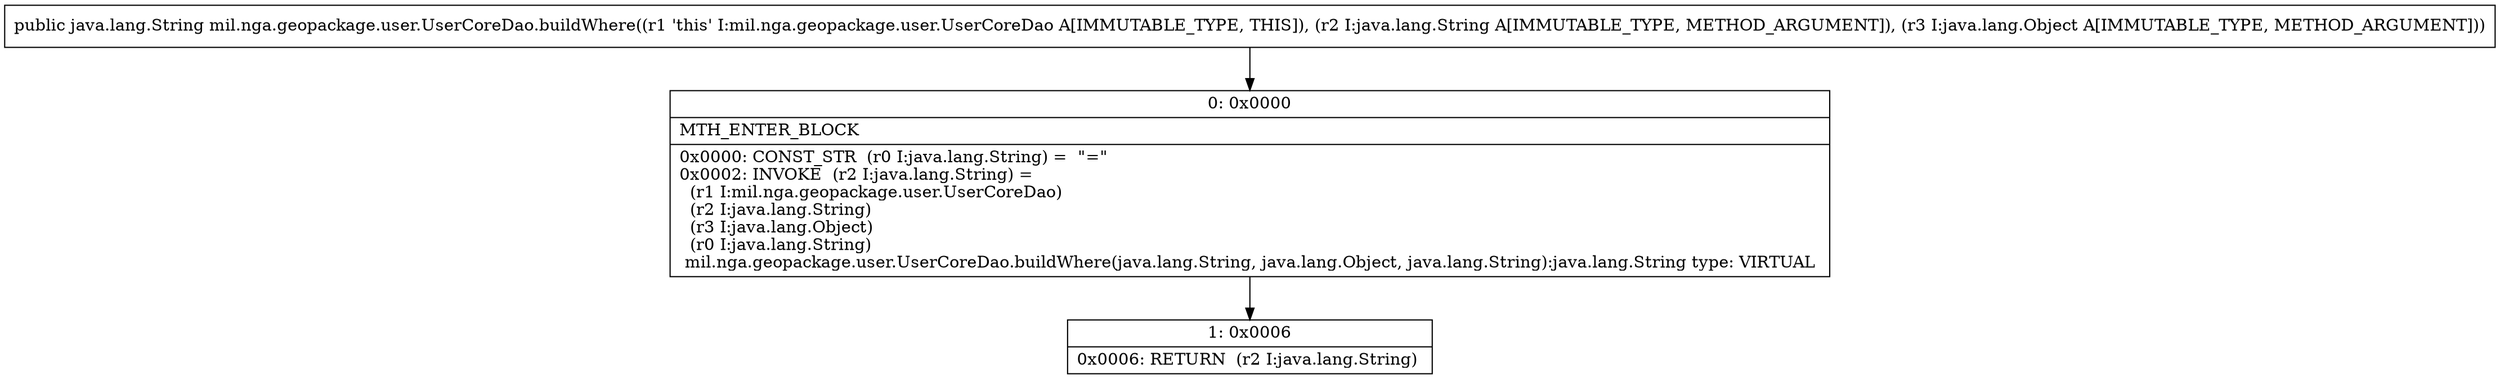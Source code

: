 digraph "CFG formil.nga.geopackage.user.UserCoreDao.buildWhere(Ljava\/lang\/String;Ljava\/lang\/Object;)Ljava\/lang\/String;" {
Node_0 [shape=record,label="{0\:\ 0x0000|MTH_ENTER_BLOCK\l|0x0000: CONST_STR  (r0 I:java.lang.String) =  \"=\" \l0x0002: INVOKE  (r2 I:java.lang.String) = \l  (r1 I:mil.nga.geopackage.user.UserCoreDao)\l  (r2 I:java.lang.String)\l  (r3 I:java.lang.Object)\l  (r0 I:java.lang.String)\l mil.nga.geopackage.user.UserCoreDao.buildWhere(java.lang.String, java.lang.Object, java.lang.String):java.lang.String type: VIRTUAL \l}"];
Node_1 [shape=record,label="{1\:\ 0x0006|0x0006: RETURN  (r2 I:java.lang.String) \l}"];
MethodNode[shape=record,label="{public java.lang.String mil.nga.geopackage.user.UserCoreDao.buildWhere((r1 'this' I:mil.nga.geopackage.user.UserCoreDao A[IMMUTABLE_TYPE, THIS]), (r2 I:java.lang.String A[IMMUTABLE_TYPE, METHOD_ARGUMENT]), (r3 I:java.lang.Object A[IMMUTABLE_TYPE, METHOD_ARGUMENT])) }"];
MethodNode -> Node_0;
Node_0 -> Node_1;
}


